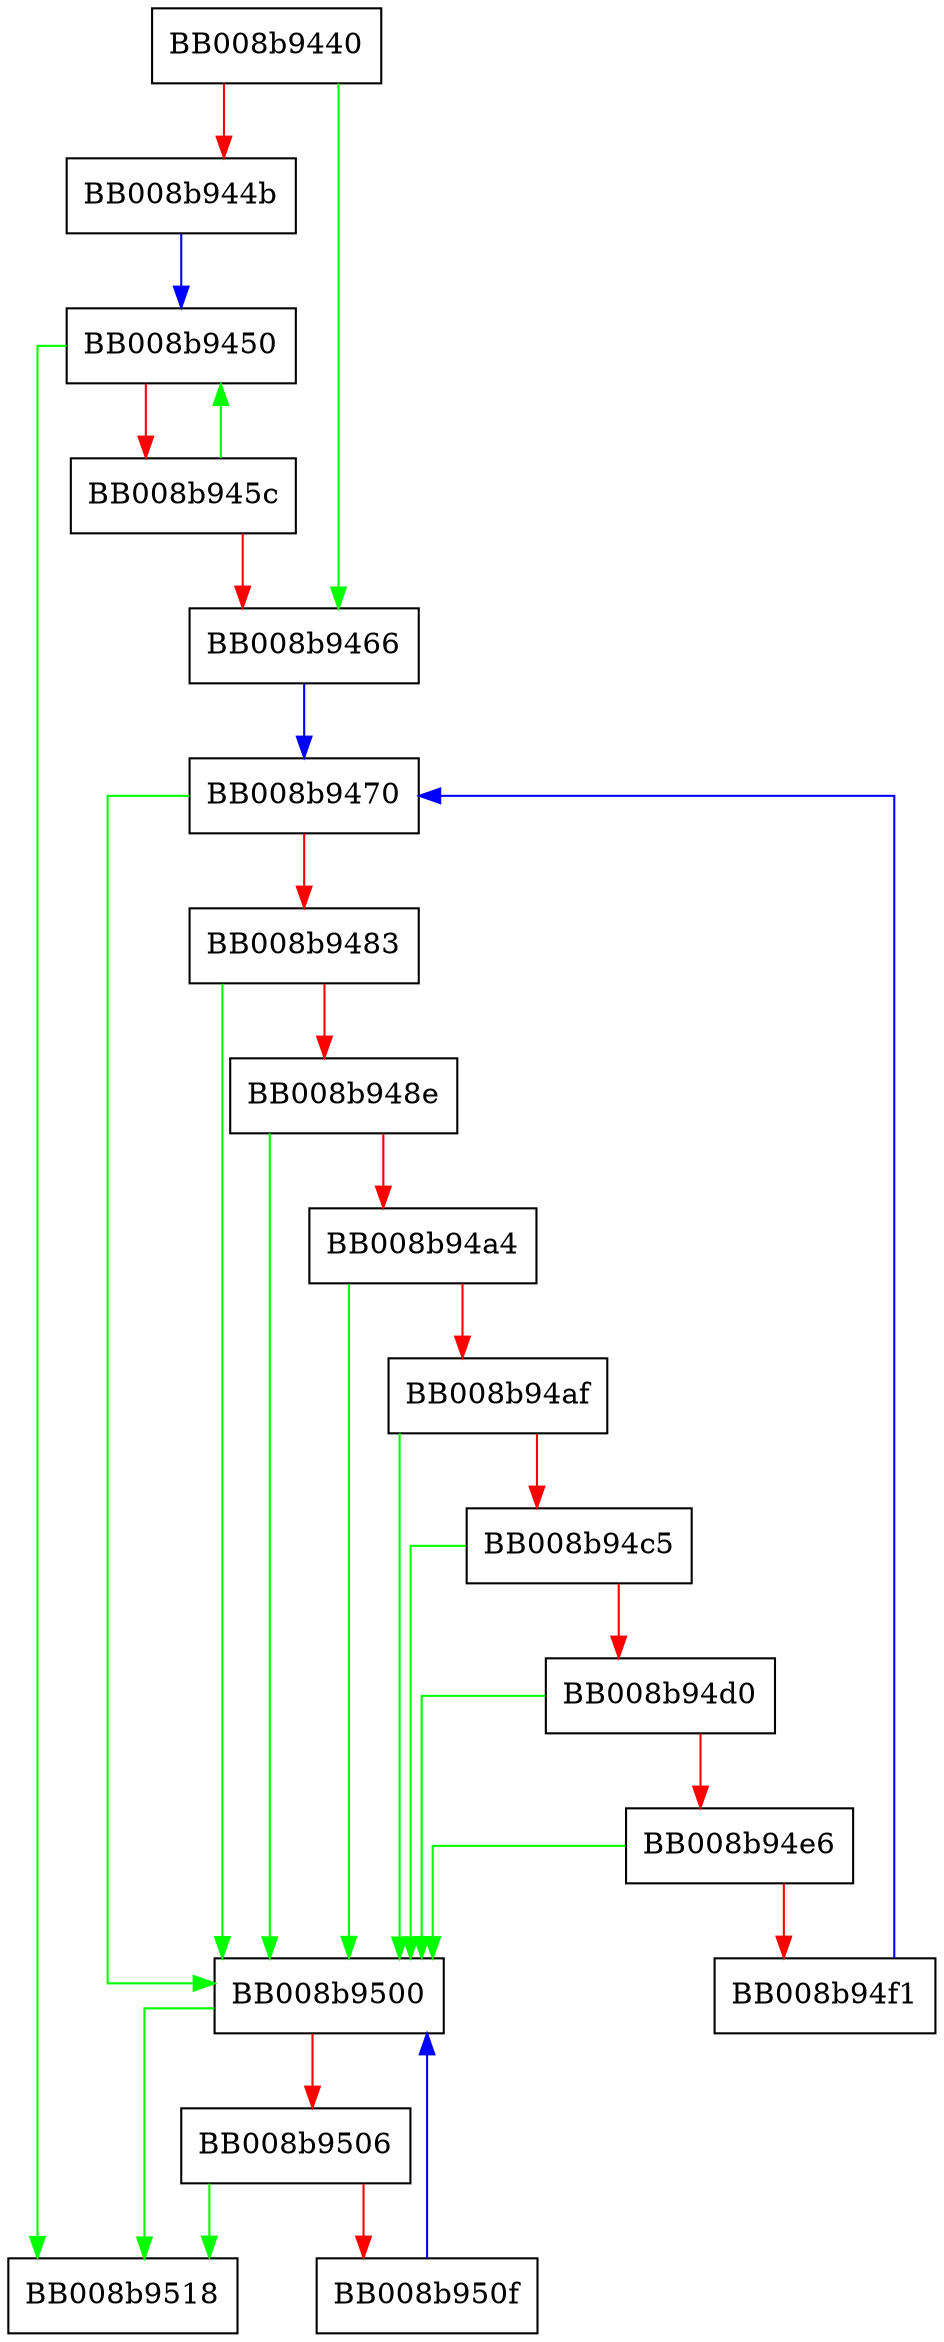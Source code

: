digraph __strcpy_sse2 {
  node [shape="box"];
  graph [splines=ortho];
  BB008b9440 -> BB008b9466 [color="green"];
  BB008b9440 -> BB008b944b [color="red"];
  BB008b944b -> BB008b9450 [color="blue"];
  BB008b9450 -> BB008b9518 [color="green"];
  BB008b9450 -> BB008b945c [color="red"];
  BB008b945c -> BB008b9450 [color="green"];
  BB008b945c -> BB008b9466 [color="red"];
  BB008b9466 -> BB008b9470 [color="blue"];
  BB008b9470 -> BB008b9500 [color="green"];
  BB008b9470 -> BB008b9483 [color="red"];
  BB008b9483 -> BB008b9500 [color="green"];
  BB008b9483 -> BB008b948e [color="red"];
  BB008b948e -> BB008b9500 [color="green"];
  BB008b948e -> BB008b94a4 [color="red"];
  BB008b94a4 -> BB008b9500 [color="green"];
  BB008b94a4 -> BB008b94af [color="red"];
  BB008b94af -> BB008b9500 [color="green"];
  BB008b94af -> BB008b94c5 [color="red"];
  BB008b94c5 -> BB008b9500 [color="green"];
  BB008b94c5 -> BB008b94d0 [color="red"];
  BB008b94d0 -> BB008b9500 [color="green"];
  BB008b94d0 -> BB008b94e6 [color="red"];
  BB008b94e6 -> BB008b9500 [color="green"];
  BB008b94e6 -> BB008b94f1 [color="red"];
  BB008b94f1 -> BB008b9470 [color="blue"];
  BB008b9500 -> BB008b9518 [color="green"];
  BB008b9500 -> BB008b9506 [color="red"];
  BB008b9506 -> BB008b9518 [color="green"];
  BB008b9506 -> BB008b950f [color="red"];
  BB008b950f -> BB008b9500 [color="blue"];
}